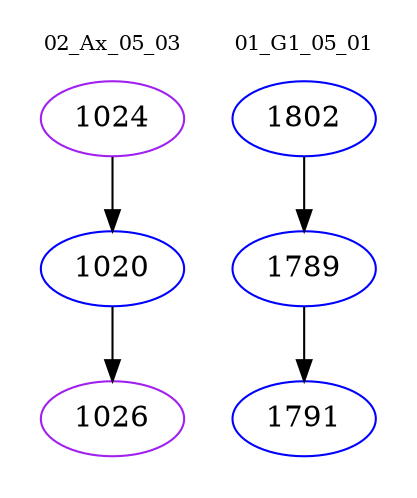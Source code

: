 digraph{
subgraph cluster_0 {
color = white
label = "02_Ax_05_03";
fontsize=10;
T0_1024 [label="1024", color="purple"]
T0_1024 -> T0_1020 [color="black"]
T0_1020 [label="1020", color="blue"]
T0_1020 -> T0_1026 [color="black"]
T0_1026 [label="1026", color="purple"]
}
subgraph cluster_1 {
color = white
label = "01_G1_05_01";
fontsize=10;
T1_1802 [label="1802", color="blue"]
T1_1802 -> T1_1789 [color="black"]
T1_1789 [label="1789", color="blue"]
T1_1789 -> T1_1791 [color="black"]
T1_1791 [label="1791", color="blue"]
}
}
